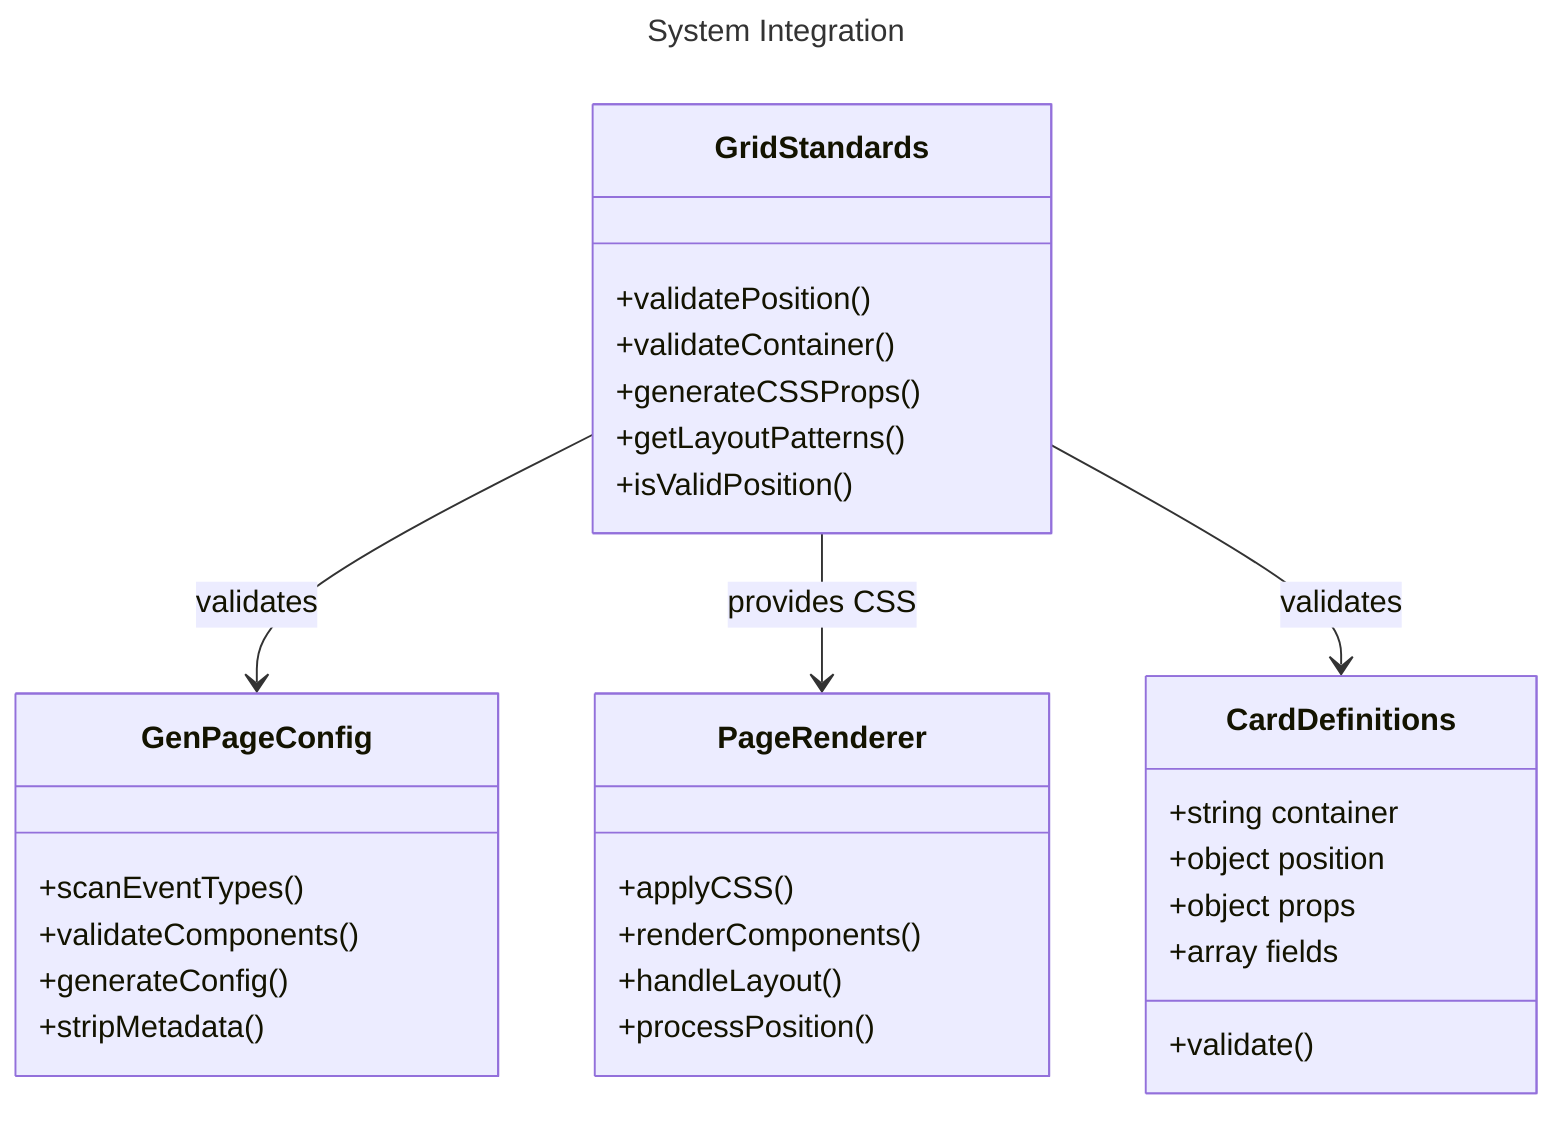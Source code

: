 ---
title: System Integration
---
classDiagram
    GridStandards --> GenPageConfig : validates
    GridStandards --> PageRenderer : provides CSS
    GridStandards --> CardDefinitions : validates
    
    class GridStandards{
      +validatePosition()
      +validateContainer()
      +generateCSSProps()
      +getLayoutPatterns()
      +isValidPosition()
    }
    
    class GenPageConfig{
      +scanEventTypes()
      +validateComponents()
      +generateConfig()
      +stripMetadata()
    }
    
    class PageRenderer{
      +applyCSS()
      +renderComponents()
      +handleLayout()
      +processPosition()
    }
    
    class CardDefinitions{
      +string container
      +object position
      +object props
      +array fields
      +validate()
    }